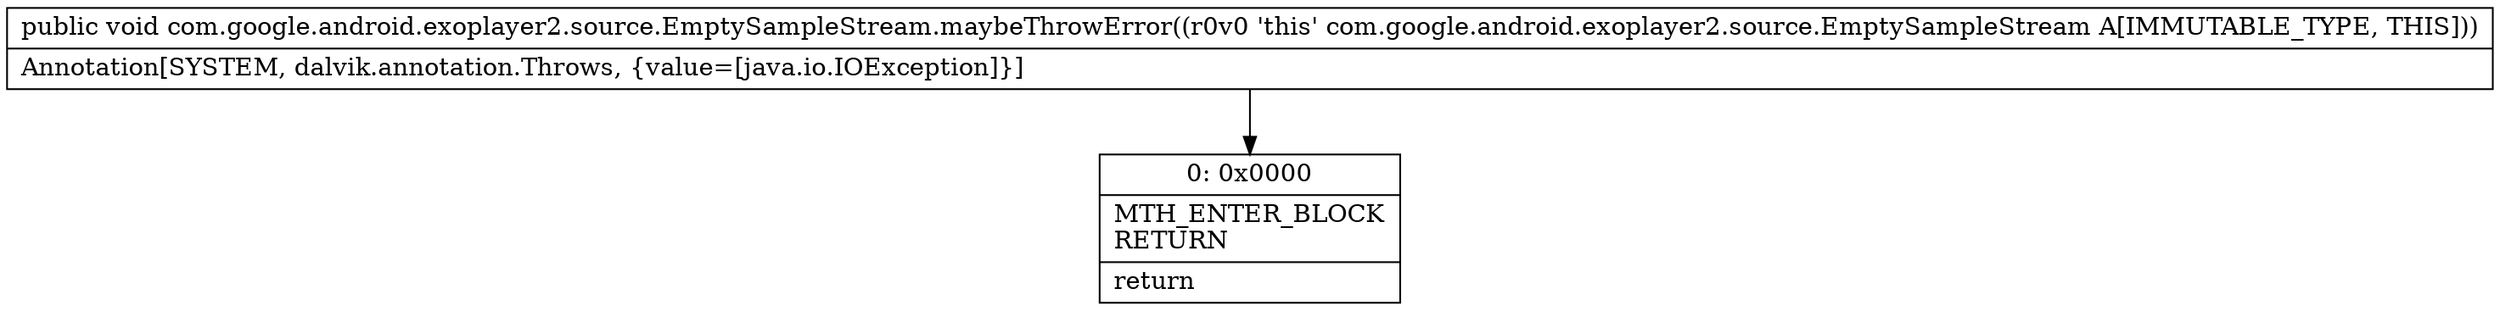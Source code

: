 digraph "CFG forcom.google.android.exoplayer2.source.EmptySampleStream.maybeThrowError()V" {
Node_0 [shape=record,label="{0\:\ 0x0000|MTH_ENTER_BLOCK\lRETURN\l|return\l}"];
MethodNode[shape=record,label="{public void com.google.android.exoplayer2.source.EmptySampleStream.maybeThrowError((r0v0 'this' com.google.android.exoplayer2.source.EmptySampleStream A[IMMUTABLE_TYPE, THIS]))  | Annotation[SYSTEM, dalvik.annotation.Throws, \{value=[java.io.IOException]\}]\l}"];
MethodNode -> Node_0;
}

